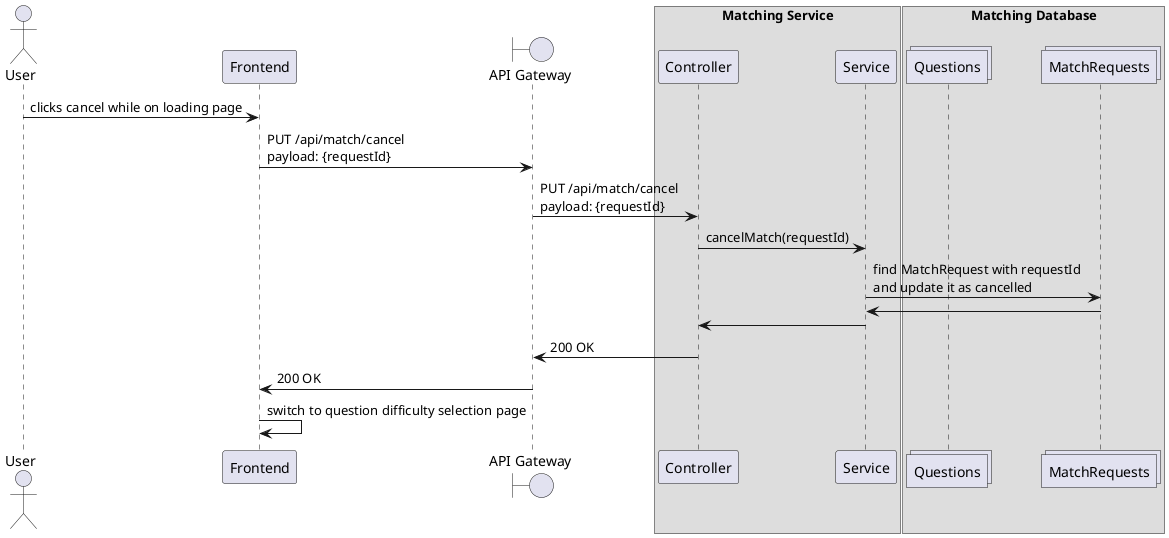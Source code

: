 @startuml
actor User as user
'box frontend
participant "Frontend" as webapp
' participant "Socket Client" as socketclient
' end box
boundary "API Gateway" as gateway
box "Matching Service"
participant "Controller" as controller
participant "Service" as service
end box
box "Matching Database"
collections Questions as questions
collections MatchRequests as matchrequests

user -> webapp: clicks cancel while on loading page
webapp -> gateway: PUT /api/match/cancel \npayload: {requestId}
gateway -> controller: PUT /api/match/cancel \npayload: {requestId}
controller -> service: cancelMatch(requestId)
service -> matchrequests: find MatchRequest with requestId \nand update it as cancelled
matchrequests -> service
service -> controller
controller -> gateway: 200 OK
gateway -> webapp: 200 OK
webapp -> webapp: switch to question difficulty selection page
@enduml